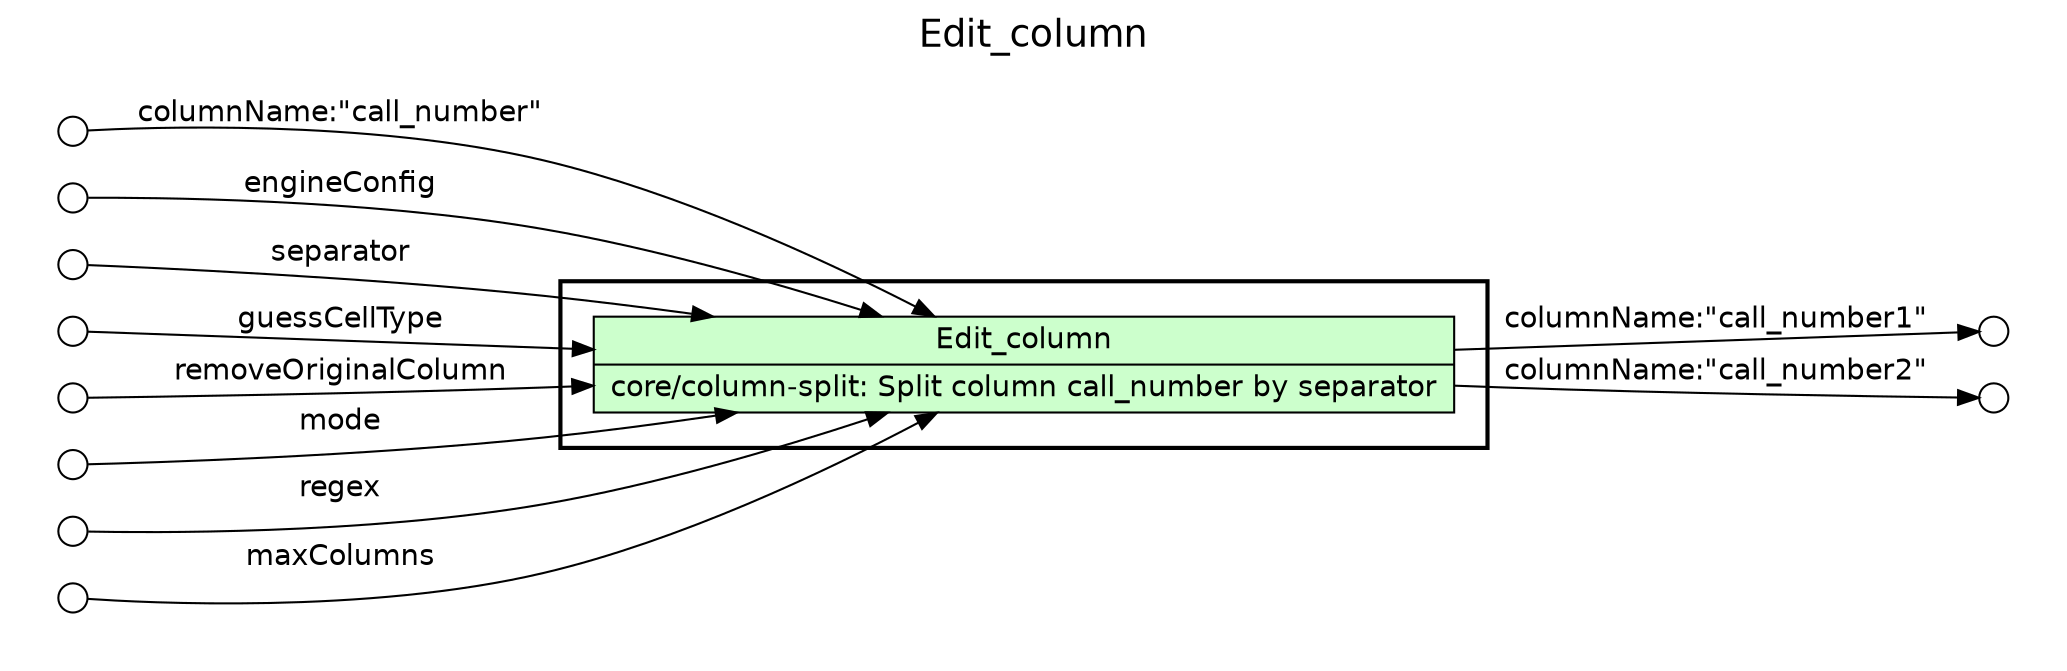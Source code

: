digraph Workflow {
rankdir=LR
fontname=Helvetica; fontsize=18; labelloc=t
label=Edit_column
subgraph cluster_workflow_box_outer { label=""; color=black; penwidth=2
subgraph cluster_workflow_box_inner { label=""; penwidth=0
node[shape=box style=filled fillcolor="#CCFFCC" peripheries=1 fontname=Helvetica]
Edit_column [shape=record rankdir=LR label="{{<f0> Edit_column |<f1> core/column-split\: Split column call_number by separator}}"];
edge[fontname=Helvetica]
}}
subgraph cluster_input_ports_group_outer { label=""; penwidth=0
subgraph cluster_input_ports_group_inner { label=""; penwidth=0
node[shape=circle style=filled fillcolor="#FFFFFF" peripheries=1 fontname=Helvetica width=0.2]
"columnName:\"call_number\"_input_port" [label=""]
engineConfig_input_port [label=""]
separator_input_port [label=""]
guessCellType_input_port [label=""]
removeOriginalColumn_input_port [label=""]
mode_input_port [label=""]
regex_input_port [label=""]
maxColumns_input_port [label=""]
}}
subgraph cluster_output_ports_group_outer { label=""; penwidth=0
subgraph cluster_output_ports_group_inner { label=""; penwidth=0
node[shape=circle style=filled fillcolor="#FFFFFF" peripheries=1 fontname=Helvetica width=0.2]
"columnName:\"call_number1\"_output_port" [label=""]
"columnName:\"call_number2\"_output_port" [label=""]
}}
edge[fontname=Helvetica]
"columnName:\"call_number\"_input_port" -> Edit_column [label="columnName:\"call_number\""]
engineConfig_input_port -> Edit_column [label=engineConfig]
separator_input_port -> Edit_column [label=separator]
guessCellType_input_port -> Edit_column [label=guessCellType]
removeOriginalColumn_input_port -> Edit_column [label=removeOriginalColumn]
mode_input_port -> Edit_column [label=mode]
regex_input_port -> Edit_column [label=regex]
maxColumns_input_port -> Edit_column [label=maxColumns]
edge[fontname=Helvetica]
Edit_column -> "columnName:\"call_number1\"_output_port" [label="columnName:\"call_number1\""]
Edit_column -> "columnName:\"call_number2\"_output_port" [label="columnName:\"call_number2\""]
}
